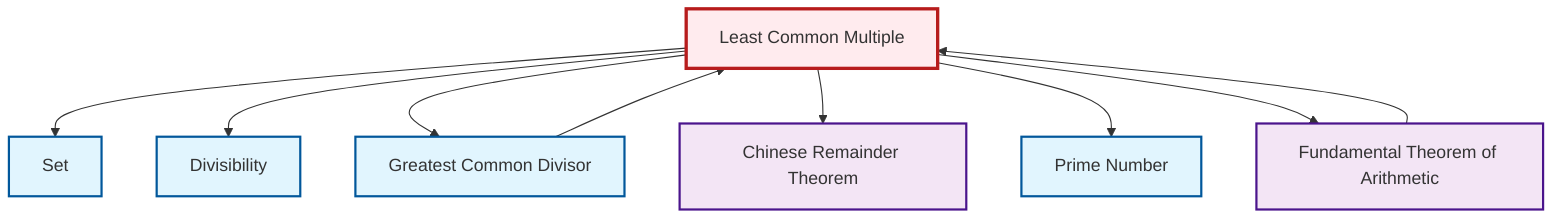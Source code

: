 graph TD
    classDef definition fill:#e1f5fe,stroke:#01579b,stroke-width:2px
    classDef theorem fill:#f3e5f5,stroke:#4a148c,stroke-width:2px
    classDef axiom fill:#fff3e0,stroke:#e65100,stroke-width:2px
    classDef example fill:#e8f5e9,stroke:#1b5e20,stroke-width:2px
    classDef current fill:#ffebee,stroke:#b71c1c,stroke-width:3px
    def-lcm["Least Common Multiple"]:::definition
    def-prime["Prime Number"]:::definition
    thm-chinese-remainder["Chinese Remainder Theorem"]:::theorem
    def-divisibility["Divisibility"]:::definition
    def-gcd["Greatest Common Divisor"]:::definition
    thm-fundamental-arithmetic["Fundamental Theorem of Arithmetic"]:::theorem
    def-set["Set"]:::definition
    def-lcm --> def-set
    thm-fundamental-arithmetic --> def-lcm
    def-lcm --> def-divisibility
    def-lcm --> def-gcd
    def-lcm --> thm-chinese-remainder
    def-lcm --> def-prime
    def-gcd --> def-lcm
    def-lcm --> thm-fundamental-arithmetic
    class def-lcm current